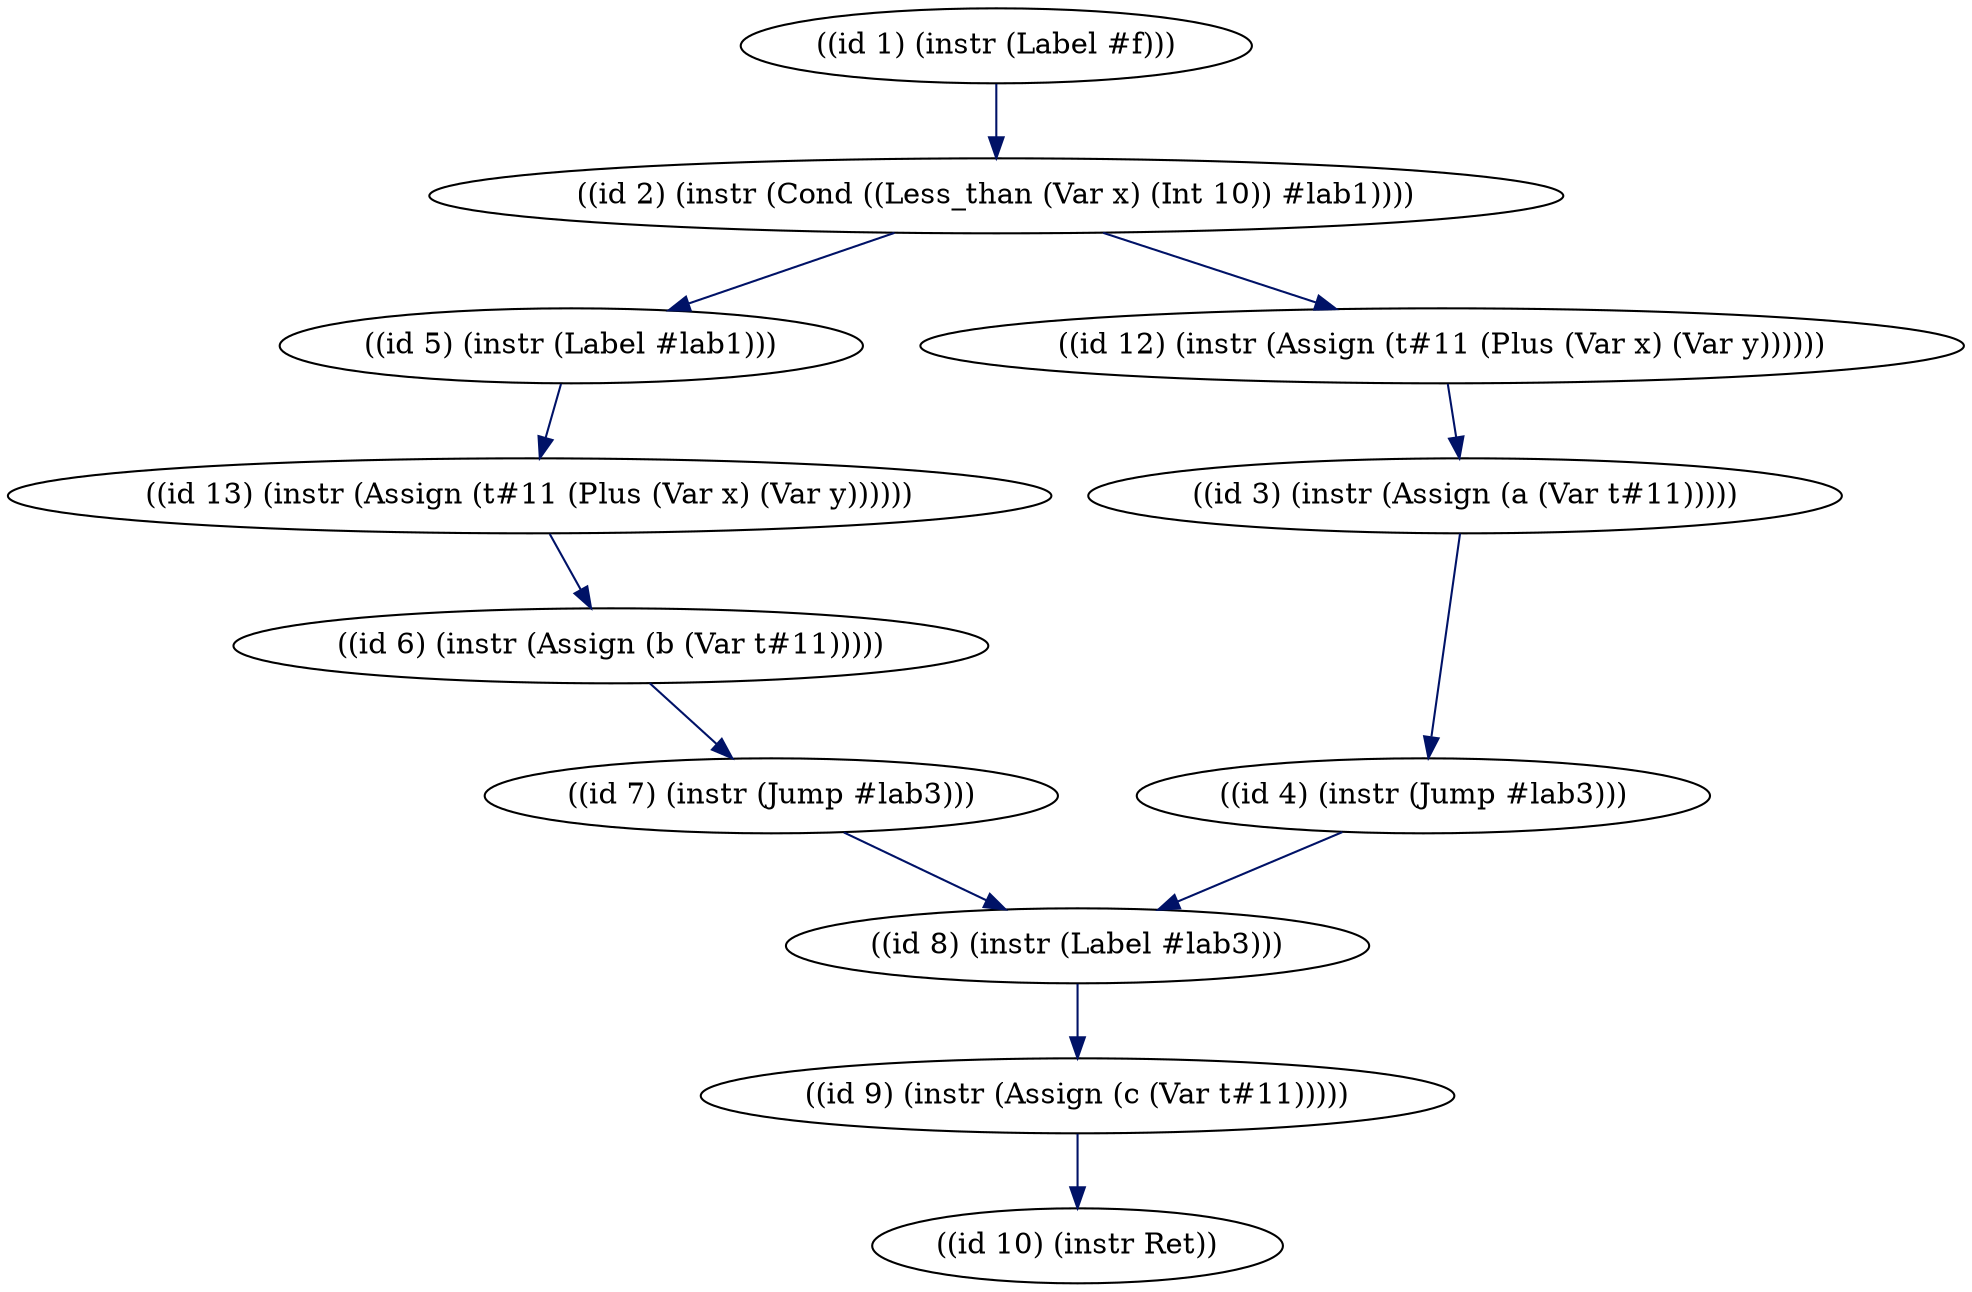 digraph G {
  -2609136240614377266 [label="((id 1) (instr (Label #f)))", ];
  4005111014598772340 [label="((id 2) (instr (Cond ((Less_than (Var x) (Int 10)) #lab1))))",
                       ];
  1396078460937419741 [label="((id 3) (instr (Assign (a (Var t#11)))))", ];
  -1213116315786261967 [label="((id 4) (instr (Jump #lab3)))", ];
  -3822126110415902464 [label="((id 5) (instr (Label #lab1)))", ];
  2792028467992890898 [label="((id 6) (instr (Assign (b (Var t#11)))))", ];
  183043141791947107 [label="((id 7) (instr (Jump #lab3)))", ];
  -2426244500714651957 [label="((id 8) (instr (Label #lab3)))", ];
  4188175459428517527 [label="((id 9) (instr (Assign (c (Var t#11)))))", ];
  1579120067278557813 [label="((id 10) (instr Ret))", ];
  -3639315023559582648 [label="((id 12) (instr (Assign (t#11 (Plus (Var x) (Var y))))))",
                        ];
  2975048923767569969 [label="((id 13) (instr (Assign (t#11 (Plus (Var x) (Var y))))))",
                       ];
  
  
  -2609136240614377266 -> 4005111014598772340 [color="#001267", ];
  4005111014598772340 -> -3822126110415902464 [color="#001267", ];
  4005111014598772340 -> -3639315023559582648 [color="#001267", ];
  1396078460937419741 -> -1213116315786261967 [color="#001267", ];
  -1213116315786261967 -> -2426244500714651957 [color="#001267", ];
  -3822126110415902464 -> 2975048923767569969 [color="#001267", ];
  2792028467992890898 -> 183043141791947107 [color="#001267", ];
  183043141791947107 -> -2426244500714651957 [color="#001267", ];
  -2426244500714651957 -> 4188175459428517527 [color="#001267", ];
  4188175459428517527 -> 1579120067278557813 [color="#001267", ];
  -3639315023559582648 -> 1396078460937419741 [color="#001267", ];
  2975048923767569969 -> 2792028467992890898 [color="#001267", ];
  
  }